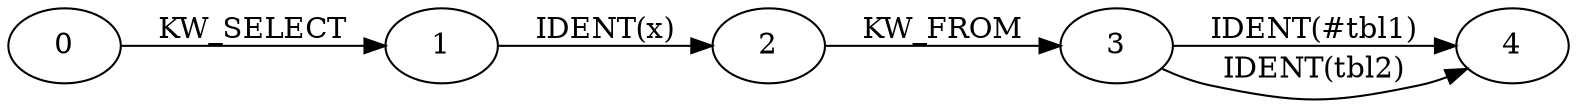 digraph g
{
rankdir=LR
0->1[label="KW\_SELECT"]
1->2[label="IDENT(x)"]
2->3[label="KW\_FROM"]
3->4[label="IDENT(\#tbl1)"]
3->4[label="IDENT(tbl2)"]
}
